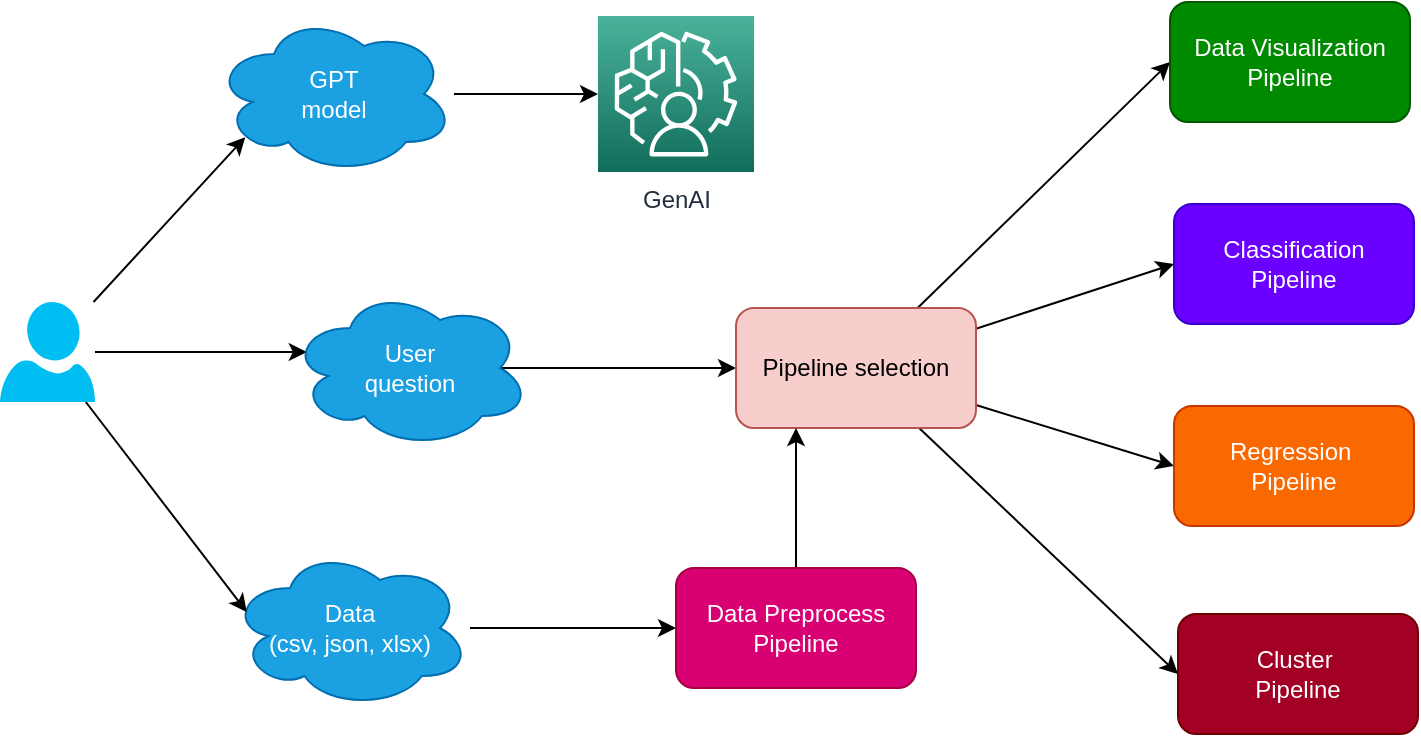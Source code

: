 <mxfile>
    <diagram id="Di04xbxfmNkPRv-3rBZ4" name="Overview">
        <mxGraphModel dx="1414" dy="409" grid="0" gridSize="10" guides="1" tooltips="1" connect="1" arrows="1" fold="1" page="0" pageScale="1" pageWidth="850" pageHeight="1100" math="0" shadow="0">
            <root>
                <mxCell id="0"/>
                <mxCell id="1" parent="0"/>
                <mxCell id="31" style="edgeStyle=none;html=1;entryX=0;entryY=0.5;entryDx=0;entryDy=0;entryPerimeter=0;" parent="1" source="3" target="30" edge="1">
                    <mxGeometry relative="1" as="geometry"/>
                </mxCell>
                <mxCell id="3" value="GPT &lt;br&gt;model" style="ellipse;shape=cloud;whiteSpace=wrap;html=1;fillColor=#1ba1e2;fontColor=#ffffff;strokeColor=#006EAF;" parent="1" vertex="1">
                    <mxGeometry x="-274" y="38" width="120" height="80" as="geometry"/>
                </mxCell>
                <mxCell id="27" style="edgeStyle=none;html=1;entryX=0;entryY=0.5;entryDx=0;entryDy=0;" parent="1" source="4" target="25" edge="1">
                    <mxGeometry relative="1" as="geometry"/>
                </mxCell>
                <mxCell id="4" value="Data&lt;br&gt;(csv, json, xlsx)" style="ellipse;shape=cloud;whiteSpace=wrap;html=1;fillColor=#1ba1e2;fontColor=#ffffff;strokeColor=#006EAF;" parent="1" vertex="1">
                    <mxGeometry x="-266" y="305" width="120" height="80" as="geometry"/>
                </mxCell>
                <mxCell id="6" style="edgeStyle=none;html=1;entryX=0.13;entryY=0.77;entryDx=0;entryDy=0;entryPerimeter=0;" parent="1" source="5" target="3" edge="1">
                    <mxGeometry relative="1" as="geometry"/>
                </mxCell>
                <mxCell id="7" style="edgeStyle=none;html=1;entryX=0.07;entryY=0.4;entryDx=0;entryDy=0;entryPerimeter=0;" parent="1" source="5" target="4" edge="1">
                    <mxGeometry relative="1" as="geometry"/>
                </mxCell>
                <mxCell id="9" style="edgeStyle=none;html=1;entryX=0.07;entryY=0.4;entryDx=0;entryDy=0;entryPerimeter=0;" parent="1" source="5" target="8" edge="1">
                    <mxGeometry relative="1" as="geometry">
                        <mxPoint x="-218.6" y="213" as="targetPoint"/>
                    </mxGeometry>
                </mxCell>
                <mxCell id="5" value="" style="verticalLabelPosition=bottom;html=1;verticalAlign=top;align=center;strokeColor=none;fillColor=#00BEF2;shape=mxgraph.azure.user;" parent="1" vertex="1">
                    <mxGeometry x="-381" y="182" width="47.5" height="50" as="geometry"/>
                </mxCell>
                <mxCell id="29" style="edgeStyle=none;html=1;entryX=0;entryY=0.5;entryDx=0;entryDy=0;exitX=0.875;exitY=0.5;exitDx=0;exitDy=0;exitPerimeter=0;" parent="1" source="8" target="10" edge="1">
                    <mxGeometry relative="1" as="geometry"/>
                </mxCell>
                <mxCell id="8" value="User&lt;br&gt;question" style="ellipse;shape=cloud;whiteSpace=wrap;html=1;fillColor=#1ba1e2;fontColor=#ffffff;strokeColor=#006EAF;" parent="1" vertex="1">
                    <mxGeometry x="-236" y="175" width="120" height="80" as="geometry"/>
                </mxCell>
                <mxCell id="18" style="edgeStyle=none;html=1;entryX=0;entryY=0.5;entryDx=0;entryDy=0;" parent="1" source="10" target="17" edge="1">
                    <mxGeometry relative="1" as="geometry"/>
                </mxCell>
                <mxCell id="20" style="edgeStyle=none;html=1;entryX=0;entryY=0.5;entryDx=0;entryDy=0;" parent="1" source="10" target="19" edge="1">
                    <mxGeometry relative="1" as="geometry"/>
                </mxCell>
                <mxCell id="22" style="edgeStyle=none;html=1;entryX=0;entryY=0.5;entryDx=0;entryDy=0;" parent="1" source="10" target="21" edge="1">
                    <mxGeometry relative="1" as="geometry"/>
                </mxCell>
                <mxCell id="24" style="edgeStyle=none;html=1;entryX=0;entryY=0.5;entryDx=0;entryDy=0;" parent="1" source="10" target="23" edge="1">
                    <mxGeometry relative="1" as="geometry">
                        <mxPoint x="235" y="358" as="targetPoint"/>
                    </mxGeometry>
                </mxCell>
                <mxCell id="10" value="Pipeline selection" style="rounded=1;whiteSpace=wrap;html=1;fillColor=#f8cecc;strokeColor=#b85450;" parent="1" vertex="1">
                    <mxGeometry x="-13" y="185" width="120" height="60" as="geometry"/>
                </mxCell>
                <mxCell id="17" value="Data Visualization&lt;br&gt;Pipeline" style="rounded=1;whiteSpace=wrap;html=1;fillColor=#008a00;fontColor=#ffffff;strokeColor=#005700;" parent="1" vertex="1">
                    <mxGeometry x="204" y="32" width="120" height="60" as="geometry"/>
                </mxCell>
                <mxCell id="19" value="Classification&lt;br&gt;Pipeline" style="rounded=1;whiteSpace=wrap;html=1;fillColor=#6a00ff;fontColor=#ffffff;strokeColor=#3700CC;" parent="1" vertex="1">
                    <mxGeometry x="206" y="133" width="120" height="60" as="geometry"/>
                </mxCell>
                <mxCell id="21" value="Regression&amp;nbsp;&lt;br&gt;Pipeline" style="rounded=1;whiteSpace=wrap;html=1;fillColor=#fa6800;fontColor=#FFFFFF;strokeColor=#C73500;" parent="1" vertex="1">
                    <mxGeometry x="206" y="234" width="120" height="60" as="geometry"/>
                </mxCell>
                <mxCell id="23" value="Cluster&amp;nbsp;&lt;br&gt;Pipeline" style="rounded=1;whiteSpace=wrap;html=1;fillColor=#a20025;fontColor=#ffffff;strokeColor=#6F0000;" parent="1" vertex="1">
                    <mxGeometry x="208" y="338" width="120" height="60" as="geometry"/>
                </mxCell>
                <mxCell id="28" style="edgeStyle=none;html=1;exitX=0.5;exitY=0;exitDx=0;exitDy=0;entryX=0.25;entryY=1;entryDx=0;entryDy=0;" parent="1" source="25" target="10" edge="1">
                    <mxGeometry relative="1" as="geometry">
                        <mxPoint x="97" y="217" as="targetPoint"/>
                    </mxGeometry>
                </mxCell>
                <mxCell id="25" value="Data Preprocess Pipeline" style="rounded=1;whiteSpace=wrap;html=1;fillColor=#d80073;fontColor=#ffffff;strokeColor=#A50040;" parent="1" vertex="1">
                    <mxGeometry x="-43" y="315" width="120" height="60" as="geometry"/>
                </mxCell>
                <mxCell id="30" value="GenAI" style="sketch=0;points=[[0,0,0],[0.25,0,0],[0.5,0,0],[0.75,0,0],[1,0,0],[0,1,0],[0.25,1,0],[0.5,1,0],[0.75,1,0],[1,1,0],[0,0.25,0],[0,0.5,0],[0,0.75,0],[1,0.25,0],[1,0.5,0],[1,0.75,0]];outlineConnect=0;fontColor=#232F3E;gradientColor=#4AB29A;gradientDirection=north;fillColor=#116D5B;strokeColor=#ffffff;dashed=0;verticalLabelPosition=bottom;verticalAlign=top;align=center;html=1;fontSize=12;fontStyle=0;aspect=fixed;shape=mxgraph.aws4.resourceIcon;resIcon=mxgraph.aws4.augmented_ai;" parent="1" vertex="1">
                    <mxGeometry x="-82" y="39" width="78" height="78" as="geometry"/>
                </mxCell>
            </root>
        </mxGraphModel>
    </diagram>
    <diagram id="hoBtbNpOdDbtIuconSta" name="Preprocess-pipeline">
        <mxGraphModel dx="2214" dy="1209" grid="0" gridSize="10" guides="1" tooltips="1" connect="1" arrows="1" fold="1" page="0" pageScale="1" pageWidth="850" pageHeight="1100" math="0" shadow="0">
            <root>
                <mxCell id="0"/>
                <mxCell id="1" parent="0"/>
                <mxCell id="ddjtGVcwRBy6IbWpughp-72" style="edgeStyle=orthogonalEdgeStyle;html=1;entryX=0;entryY=0.5;entryDx=0;entryDy=0;entryPerimeter=0;dashed=1;" parent="1" source="ddjtGVcwRBy6IbWpughp-70" target="ddjtGVcwRBy6IbWpughp-1" edge="1">
                    <mxGeometry relative="1" as="geometry"/>
                </mxCell>
                <mxCell id="ddjtGVcwRBy6IbWpughp-70" value="Data Cleaning" style="rounded=0;whiteSpace=wrap;html=1;dashed=1;verticalAlign=top;fillColor=#b0e3e6;strokeColor=#0e8088;" parent="1" vertex="1">
                    <mxGeometry x="-975" y="-302" width="498" height="104" as="geometry"/>
                </mxCell>
                <mxCell id="ddjtGVcwRBy6IbWpughp-13" style="edgeStyle=none;html=1;entryX=0;entryY=0.5;entryDx=0;entryDy=0;" parent="1" source="GD_fOpQR-o1QIiqErk1z-1" target="ddjtGVcwRBy6IbWpughp-35" edge="1">
                    <mxGeometry relative="1" as="geometry"/>
                </mxCell>
                <mxCell id="GD_fOpQR-o1QIiqErk1z-1" value="Data uderstanding&lt;br&gt;- read&lt;br&gt;- collect data info" style="rounded=1;whiteSpace=wrap;html=1;fillColor=#f8cecc;strokeColor=#b85450;" parent="1" vertex="1">
                    <mxGeometry x="-1149" y="-268" width="120" height="60" as="geometry"/>
                </mxCell>
                <mxCell id="aaE_MUPjXiUzB1b-BOTQ-4" style="edgeStyle=none;html=1;entryX=0.5;entryY=0;entryDx=0;entryDy=0;" parent="1" source="aaE_MUPjXiUzB1b-BOTQ-1" target="GD_fOpQR-o1QIiqErk1z-1" edge="1">
                    <mxGeometry relative="1" as="geometry"/>
                </mxCell>
                <mxCell id="aaE_MUPjXiUzB1b-BOTQ-1" value="Data&lt;br&gt;(csv, json, xlsx)" style="ellipse;shape=cloud;whiteSpace=wrap;html=1;fillColor=#dae8fc;strokeColor=#6c8ebf;" parent="1" vertex="1">
                    <mxGeometry x="-1149" y="-414" width="120" height="80" as="geometry"/>
                </mxCell>
                <mxCell id="ddjtGVcwRBy6IbWpughp-43" style="edgeStyle=none;html=1;entryX=0;entryY=0.5;entryDx=0;entryDy=0;" parent="1" source="aaE_MUPjXiUzB1b-BOTQ-2" target="ddjtGVcwRBy6IbWpughp-42" edge="1">
                    <mxGeometry relative="1" as="geometry"/>
                </mxCell>
                <mxCell id="aaE_MUPjXiUzB1b-BOTQ-2" value="Outliner detection&lt;br&gt;&amp;nbsp;and correction" style="rounded=1;whiteSpace=wrap;html=1;fillColor=#fff2cc;strokeColor=#d6b656;" parent="1" vertex="1">
                    <mxGeometry x="-635" y="-270" width="133" height="60" as="geometry"/>
                </mxCell>
                <mxCell id="ddjtGVcwRBy6IbWpughp-15" style="edgeStyle=none;html=1;entryX=0;entryY=0.5;entryDx=0;entryDy=0;" parent="1" source="aaE_MUPjXiUzB1b-BOTQ-5" target="aaE_MUPjXiUzB1b-BOTQ-2" edge="1">
                    <mxGeometry relative="1" as="geometry"/>
                </mxCell>
                <mxCell id="ddjtGVcwRBy6IbWpughp-17" style="edgeStyle=none;html=1;entryX=0.5;entryY=0;entryDx=0;entryDy=0;exitX=0.5;exitY=1;exitDx=0;exitDy=0;" parent="1" source="ddjtGVcwRBy6IbWpughp-35" target="ddjtGVcwRBy6IbWpughp-9" edge="1">
                    <mxGeometry relative="1" as="geometry">
                        <mxPoint x="-935" y="-236" as="sourcePoint"/>
                    </mxGeometry>
                </mxCell>
                <mxCell id="ddjtGVcwRBy6IbWpughp-18" style="edgeStyle=none;html=1;entryX=0.5;entryY=0;entryDx=0;entryDy=0;exitX=1;exitY=1;exitDx=0;exitDy=0;" parent="1" source="ddjtGVcwRBy6IbWpughp-35" target="aaE_MUPjXiUzB1b-BOTQ-8" edge="1">
                    <mxGeometry relative="1" as="geometry">
                        <mxPoint x="-884" y="-226" as="sourcePoint"/>
                    </mxGeometry>
                </mxCell>
                <mxCell id="ddjtGVcwRBy6IbWpughp-20" style="edgeStyle=none;html=1;entryX=0.5;entryY=0;entryDx=0;entryDy=0;exitX=0;exitY=1;exitDx=0;exitDy=0;" parent="1" source="ddjtGVcwRBy6IbWpughp-35" target="ddjtGVcwRBy6IbWpughp-19" edge="1">
                    <mxGeometry relative="1" as="geometry">
                        <mxPoint x="-954" y="-233" as="sourcePoint"/>
                    </mxGeometry>
                </mxCell>
                <mxCell id="aaE_MUPjXiUzB1b-BOTQ-5" value="Handle&lt;br style=&quot;border-color: var(--border-color);&quot;&gt;missing / duplicated values" style="rounded=1;whiteSpace=wrap;html=1;fillColor=#fff2cc;strokeColor=#d6b656;" parent="1" vertex="1">
                    <mxGeometry x="-802" y="-270" width="133" height="60" as="geometry"/>
                </mxCell>
                <mxCell id="ddjtGVcwRBy6IbWpughp-32" style="edgeStyle=none;html=1;entryX=0.5;entryY=0;entryDx=0;entryDy=0;" parent="1" source="aaE_MUPjXiUzB1b-BOTQ-8" target="ddjtGVcwRBy6IbWpughp-31" edge="1">
                    <mxGeometry relative="1" as="geometry"/>
                </mxCell>
                <mxCell id="aaE_MUPjXiUzB1b-BOTQ-8" value="Cateforical values" style="rounded=1;whiteSpace=wrap;html=1;" parent="1" vertex="1">
                    <mxGeometry x="-831" y="-154" width="103" height="60" as="geometry"/>
                </mxCell>
                <mxCell id="ddjtGVcwRBy6IbWpughp-1" value="GenAI" style="sketch=0;points=[[0,0,0],[0.25,0,0],[0.5,0,0],[0.75,0,0],[1,0,0],[0,1,0],[0.25,1,0],[0.5,1,0],[0.75,1,0],[1,1,0],[0,0.25,0],[0,0.5,0],[0,0.75,0],[1,0.25,0],[1,0.5,0],[1,0.75,0]];outlineConnect=0;fontColor=#232F3E;gradientColor=#4AB29A;gradientDirection=north;fillColor=#116D5B;strokeColor=#ffffff;dashed=0;verticalLabelPosition=bottom;verticalAlign=top;align=center;html=1;fontSize=12;fontStyle=0;aspect=fixed;shape=mxgraph.aws4.resourceIcon;resIcon=mxgraph.aws4.augmented_ai;" parent="1" vertex="1">
                    <mxGeometry x="-539" y="-466" width="78" height="78" as="geometry"/>
                </mxCell>
                <mxCell id="ddjtGVcwRBy6IbWpughp-30" style="edgeStyle=none;html=1;entryX=0.5;entryY=0;entryDx=0;entryDy=0;" parent="1" source="ddjtGVcwRBy6IbWpughp-9" target="ddjtGVcwRBy6IbWpughp-29" edge="1">
                    <mxGeometry relative="1" as="geometry"/>
                </mxCell>
                <mxCell id="ddjtGVcwRBy6IbWpughp-9" value="Datetime values" style="rounded=1;whiteSpace=wrap;html=1;" parent="1" vertex="1">
                    <mxGeometry x="-943" y="-154" width="91" height="60" as="geometry"/>
                </mxCell>
                <mxCell id="ddjtGVcwRBy6IbWpughp-28" style="edgeStyle=none;html=1;entryX=0.5;entryY=0;entryDx=0;entryDy=0;" parent="1" source="ddjtGVcwRBy6IbWpughp-19" target="ddjtGVcwRBy6IbWpughp-27" edge="1">
                    <mxGeometry relative="1" as="geometry"/>
                </mxCell>
                <mxCell id="ddjtGVcwRBy6IbWpughp-19" value="Numeric values" style="rounded=1;whiteSpace=wrap;html=1;" parent="1" vertex="1">
                    <mxGeometry x="-1068" y="-154" width="104" height="60" as="geometry"/>
                </mxCell>
                <mxCell id="ddjtGVcwRBy6IbWpughp-34" style="edgeStyle=none;html=1;entryX=0.5;entryY=0;entryDx=0;entryDy=0;" parent="1" source="ddjtGVcwRBy6IbWpughp-21" target="ddjtGVcwRBy6IbWpughp-33" edge="1">
                    <mxGeometry relative="1" as="geometry"/>
                </mxCell>
                <mxCell id="ddjtGVcwRBy6IbWpughp-21" value="Unnecessary Features&lt;br&gt;(id, info, note)" style="rounded=1;whiteSpace=wrap;html=1;" parent="1" vertex="1">
                    <mxGeometry x="-119" y="-154" width="103" height="60" as="geometry"/>
                </mxCell>
                <mxCell id="ddjtGVcwRBy6IbWpughp-27" value="Convert to &lt;br&gt;numeric type&amp;nbsp;&lt;br&gt;(int / float)" style="shape=step;perimeter=stepPerimeter;whiteSpace=wrap;html=1;fixedSize=1;size=16;" parent="1" vertex="1">
                    <mxGeometry x="-1069.25" y="-50" width="106" height="59" as="geometry"/>
                </mxCell>
                <mxCell id="ddjtGVcwRBy6IbWpughp-29" value="Convert to datetime&lt;br&gt;(date, month, year)" style="shape=step;perimeter=stepPerimeter;whiteSpace=wrap;html=1;fixedSize=1;size=16;" parent="1" vertex="1">
                    <mxGeometry x="-950.75" y="-50" width="106" height="59" as="geometry"/>
                </mxCell>
                <mxCell id="ddjtGVcwRBy6IbWpughp-31" value="Keep" style="shape=step;perimeter=stepPerimeter;whiteSpace=wrap;html=1;fixedSize=1;size=16;" parent="1" vertex="1">
                    <mxGeometry x="-832.75" y="-50" width="106" height="59" as="geometry"/>
                </mxCell>
                <mxCell id="ddjtGVcwRBy6IbWpughp-33" value="Drop" style="shape=step;perimeter=stepPerimeter;whiteSpace=wrap;html=1;fixedSize=1;size=16;" parent="1" vertex="1">
                    <mxGeometry x="-120.5" y="-53" width="106" height="59" as="geometry"/>
                </mxCell>
                <mxCell id="ddjtGVcwRBy6IbWpughp-38" style="edgeStyle=none;html=1;entryX=0;entryY=0.5;entryDx=0;entryDy=0;" parent="1" source="ddjtGVcwRBy6IbWpughp-35" target="aaE_MUPjXiUzB1b-BOTQ-5" edge="1">
                    <mxGeometry relative="1" as="geometry"/>
                </mxCell>
                <mxCell id="ddjtGVcwRBy6IbWpughp-35" value="Data type detect and correction" style="rounded=1;whiteSpace=wrap;html=1;fillColor=#fff2cc;strokeColor=#d6b656;" parent="1" vertex="1">
                    <mxGeometry x="-950" y="-270" width="104" height="60" as="geometry"/>
                </mxCell>
                <mxCell id="ddjtGVcwRBy6IbWpughp-48" style="edgeStyle=none;html=1;entryX=0.5;entryY=0;entryDx=0;entryDy=0;" parent="1" source="ddjtGVcwRBy6IbWpughp-42" target="ddjtGVcwRBy6IbWpughp-47" edge="1">
                    <mxGeometry relative="1" as="geometry"/>
                </mxCell>
                <mxCell id="ddjtGVcwRBy6IbWpughp-55" style="edgeStyle=none;html=1;entryX=0.5;entryY=0;entryDx=0;entryDy=0;" parent="1" source="ddjtGVcwRBy6IbWpughp-42" target="ddjtGVcwRBy6IbWpughp-53" edge="1">
                    <mxGeometry relative="1" as="geometry"/>
                </mxCell>
                <mxCell id="ddjtGVcwRBy6IbWpughp-57" style="edgeStyle=none;html=1;entryX=0.5;entryY=0;entryDx=0;entryDy=0;" parent="1" source="ddjtGVcwRBy6IbWpughp-42" target="ddjtGVcwRBy6IbWpughp-56" edge="1">
                    <mxGeometry relative="1" as="geometry"/>
                </mxCell>
                <mxCell id="ddjtGVcwRBy6IbWpughp-62" style="edgeStyle=none;html=1;entryX=0;entryY=0.5;entryDx=0;entryDy=0;" parent="1" source="ddjtGVcwRBy6IbWpughp-42" target="ddjtGVcwRBy6IbWpughp-61" edge="1">
                    <mxGeometry relative="1" as="geometry"/>
                </mxCell>
                <mxCell id="ddjtGVcwRBy6IbWpughp-73" style="edgeStyle=orthogonalEdgeStyle;html=1;entryX=1;entryY=0.5;entryDx=0;entryDy=0;entryPerimeter=0;dashed=1;" parent="1" source="ddjtGVcwRBy6IbWpughp-42" target="ddjtGVcwRBy6IbWpughp-1" edge="1">
                    <mxGeometry relative="1" as="geometry">
                        <Array as="points">
                            <mxPoint x="-344" y="-427"/>
                        </Array>
                    </mxGeometry>
                </mxCell>
                <mxCell id="ddjtGVcwRBy6IbWpughp-42" value="Data Transformation" style="rounded=1;whiteSpace=wrap;html=1;fillColor=#d5e8d4;strokeColor=#82b366;" parent="1" vertex="1">
                    <mxGeometry x="-411" y="-268" width="133" height="60" as="geometry"/>
                </mxCell>
                <mxCell id="ddjtGVcwRBy6IbWpughp-50" style="edgeStyle=none;html=1;entryX=0.5;entryY=0;entryDx=0;entryDy=0;" parent="1" source="ddjtGVcwRBy6IbWpughp-47" target="ddjtGVcwRBy6IbWpughp-49" edge="1">
                    <mxGeometry relative="1" as="geometry"/>
                </mxCell>
                <mxCell id="ddjtGVcwRBy6IbWpughp-47" value="Cateforical values" style="rounded=1;whiteSpace=wrap;html=1;" parent="1" vertex="1">
                    <mxGeometry x="-544" y="-154" width="104" height="60" as="geometry"/>
                </mxCell>
                <mxCell id="ddjtGVcwRBy6IbWpughp-49" value="Labeler&amp;nbsp;&lt;br&gt;one-hot encoder" style="shape=step;perimeter=stepPerimeter;whiteSpace=wrap;html=1;fixedSize=1;size=16;" parent="1" vertex="1">
                    <mxGeometry x="-545" y="-41" width="106" height="59" as="geometry"/>
                </mxCell>
                <mxCell id="ddjtGVcwRBy6IbWpughp-52" style="edgeStyle=none;html=1;entryX=0.5;entryY=0;entryDx=0;entryDy=0;" parent="1" source="ddjtGVcwRBy6IbWpughp-53" target="ddjtGVcwRBy6IbWpughp-54" edge="1">
                    <mxGeometry relative="1" as="geometry"/>
                </mxCell>
                <mxCell id="ddjtGVcwRBy6IbWpughp-53" value="Numeric values" style="rounded=1;whiteSpace=wrap;html=1;" parent="1" vertex="1">
                    <mxGeometry x="-399.5" y="-154" width="104" height="60" as="geometry"/>
                </mxCell>
                <mxCell id="ddjtGVcwRBy6IbWpughp-54" value="Scaling and normalization" style="shape=step;perimeter=stepPerimeter;whiteSpace=wrap;html=1;fixedSize=1;size=16;" parent="1" vertex="1">
                    <mxGeometry x="-400.5" y="-41" width="106" height="59" as="geometry"/>
                </mxCell>
                <mxCell id="ddjtGVcwRBy6IbWpughp-59" style="edgeStyle=none;html=1;entryX=0.5;entryY=0;entryDx=0;entryDy=0;" parent="1" source="ddjtGVcwRBy6IbWpughp-56" target="ddjtGVcwRBy6IbWpughp-58" edge="1">
                    <mxGeometry relative="1" as="geometry"/>
                </mxCell>
                <mxCell id="ddjtGVcwRBy6IbWpughp-56" value="Datetime, &lt;br&gt;combine feature" style="rounded=1;whiteSpace=wrap;html=1;" parent="1" vertex="1">
                    <mxGeometry x="-261.5" y="-154" width="104" height="60" as="geometry"/>
                </mxCell>
                <mxCell id="ddjtGVcwRBy6IbWpughp-58" value="Feature engineering" style="shape=step;perimeter=stepPerimeter;whiteSpace=wrap;html=1;fixedSize=1;size=16;" parent="1" vertex="1">
                    <mxGeometry x="-262.5" y="-43" width="106" height="59" as="geometry"/>
                </mxCell>
                <mxCell id="ddjtGVcwRBy6IbWpughp-63" style="edgeStyle=none;html=1;entryX=0.5;entryY=0;entryDx=0;entryDy=0;" parent="1" source="ddjtGVcwRBy6IbWpughp-61" target="ddjtGVcwRBy6IbWpughp-21" edge="1">
                    <mxGeometry relative="1" as="geometry"/>
                </mxCell>
                <mxCell id="ddjtGVcwRBy6IbWpughp-65" style="edgeStyle=none;html=1;entryX=0.5;entryY=0;entryDx=0;entryDy=0;" parent="1" source="ddjtGVcwRBy6IbWpughp-61" target="ddjtGVcwRBy6IbWpughp-64" edge="1">
                    <mxGeometry relative="1" as="geometry"/>
                </mxCell>
                <mxCell id="ddjtGVcwRBy6IbWpughp-74" style="edgeStyle=orthogonalEdgeStyle;html=1;entryX=1;entryY=0.5;entryDx=0;entryDy=0;entryPerimeter=0;dashed=1;" parent="1" source="ddjtGVcwRBy6IbWpughp-61" target="ddjtGVcwRBy6IbWpughp-1" edge="1">
                    <mxGeometry relative="1" as="geometry">
                        <Array as="points">
                            <mxPoint x="-14" y="-427"/>
                        </Array>
                    </mxGeometry>
                </mxCell>
                <mxCell id="ddjtGVcwRBy6IbWpughp-61" value="Feature selection" style="rounded=1;whiteSpace=wrap;html=1;fillColor=#e1d5e7;strokeColor=#9673a6;" parent="1" vertex="1">
                    <mxGeometry x="-81" y="-268" width="133" height="60" as="geometry"/>
                </mxCell>
                <mxCell id="ddjtGVcwRBy6IbWpughp-67" style="edgeStyle=none;html=1;entryX=0.5;entryY=0;entryDx=0;entryDy=0;" parent="1" source="ddjtGVcwRBy6IbWpughp-64" target="ddjtGVcwRBy6IbWpughp-66" edge="1">
                    <mxGeometry relative="1" as="geometry"/>
                </mxCell>
                <mxCell id="ddjtGVcwRBy6IbWpughp-64" value="Dimensionality Reduction" style="rounded=1;whiteSpace=wrap;html=1;" parent="1" vertex="1">
                    <mxGeometry x="-1" y="-154" width="103" height="60" as="geometry"/>
                </mxCell>
                <mxCell id="ddjtGVcwRBy6IbWpughp-66" value="PCA" style="shape=step;perimeter=stepPerimeter;whiteSpace=wrap;html=1;fixedSize=1;size=16;" parent="1" vertex="1">
                    <mxGeometry x="-2.5" y="-53" width="106.5" height="59" as="geometry"/>
                </mxCell>
            </root>
        </mxGraphModel>
    </diagram>
</mxfile>